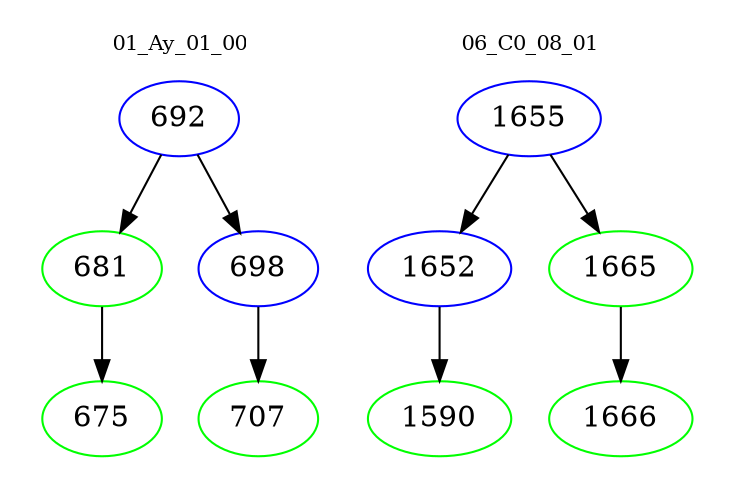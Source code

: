 digraph{
subgraph cluster_0 {
color = white
label = "01_Ay_01_00";
fontsize=10;
T0_692 [label="692", color="blue"]
T0_692 -> T0_681 [color="black"]
T0_681 [label="681", color="green"]
T0_681 -> T0_675 [color="black"]
T0_675 [label="675", color="green"]
T0_692 -> T0_698 [color="black"]
T0_698 [label="698", color="blue"]
T0_698 -> T0_707 [color="black"]
T0_707 [label="707", color="green"]
}
subgraph cluster_1 {
color = white
label = "06_C0_08_01";
fontsize=10;
T1_1655 [label="1655", color="blue"]
T1_1655 -> T1_1652 [color="black"]
T1_1652 [label="1652", color="blue"]
T1_1652 -> T1_1590 [color="black"]
T1_1590 [label="1590", color="green"]
T1_1655 -> T1_1665 [color="black"]
T1_1665 [label="1665", color="green"]
T1_1665 -> T1_1666 [color="black"]
T1_1666 [label="1666", color="green"]
}
}
